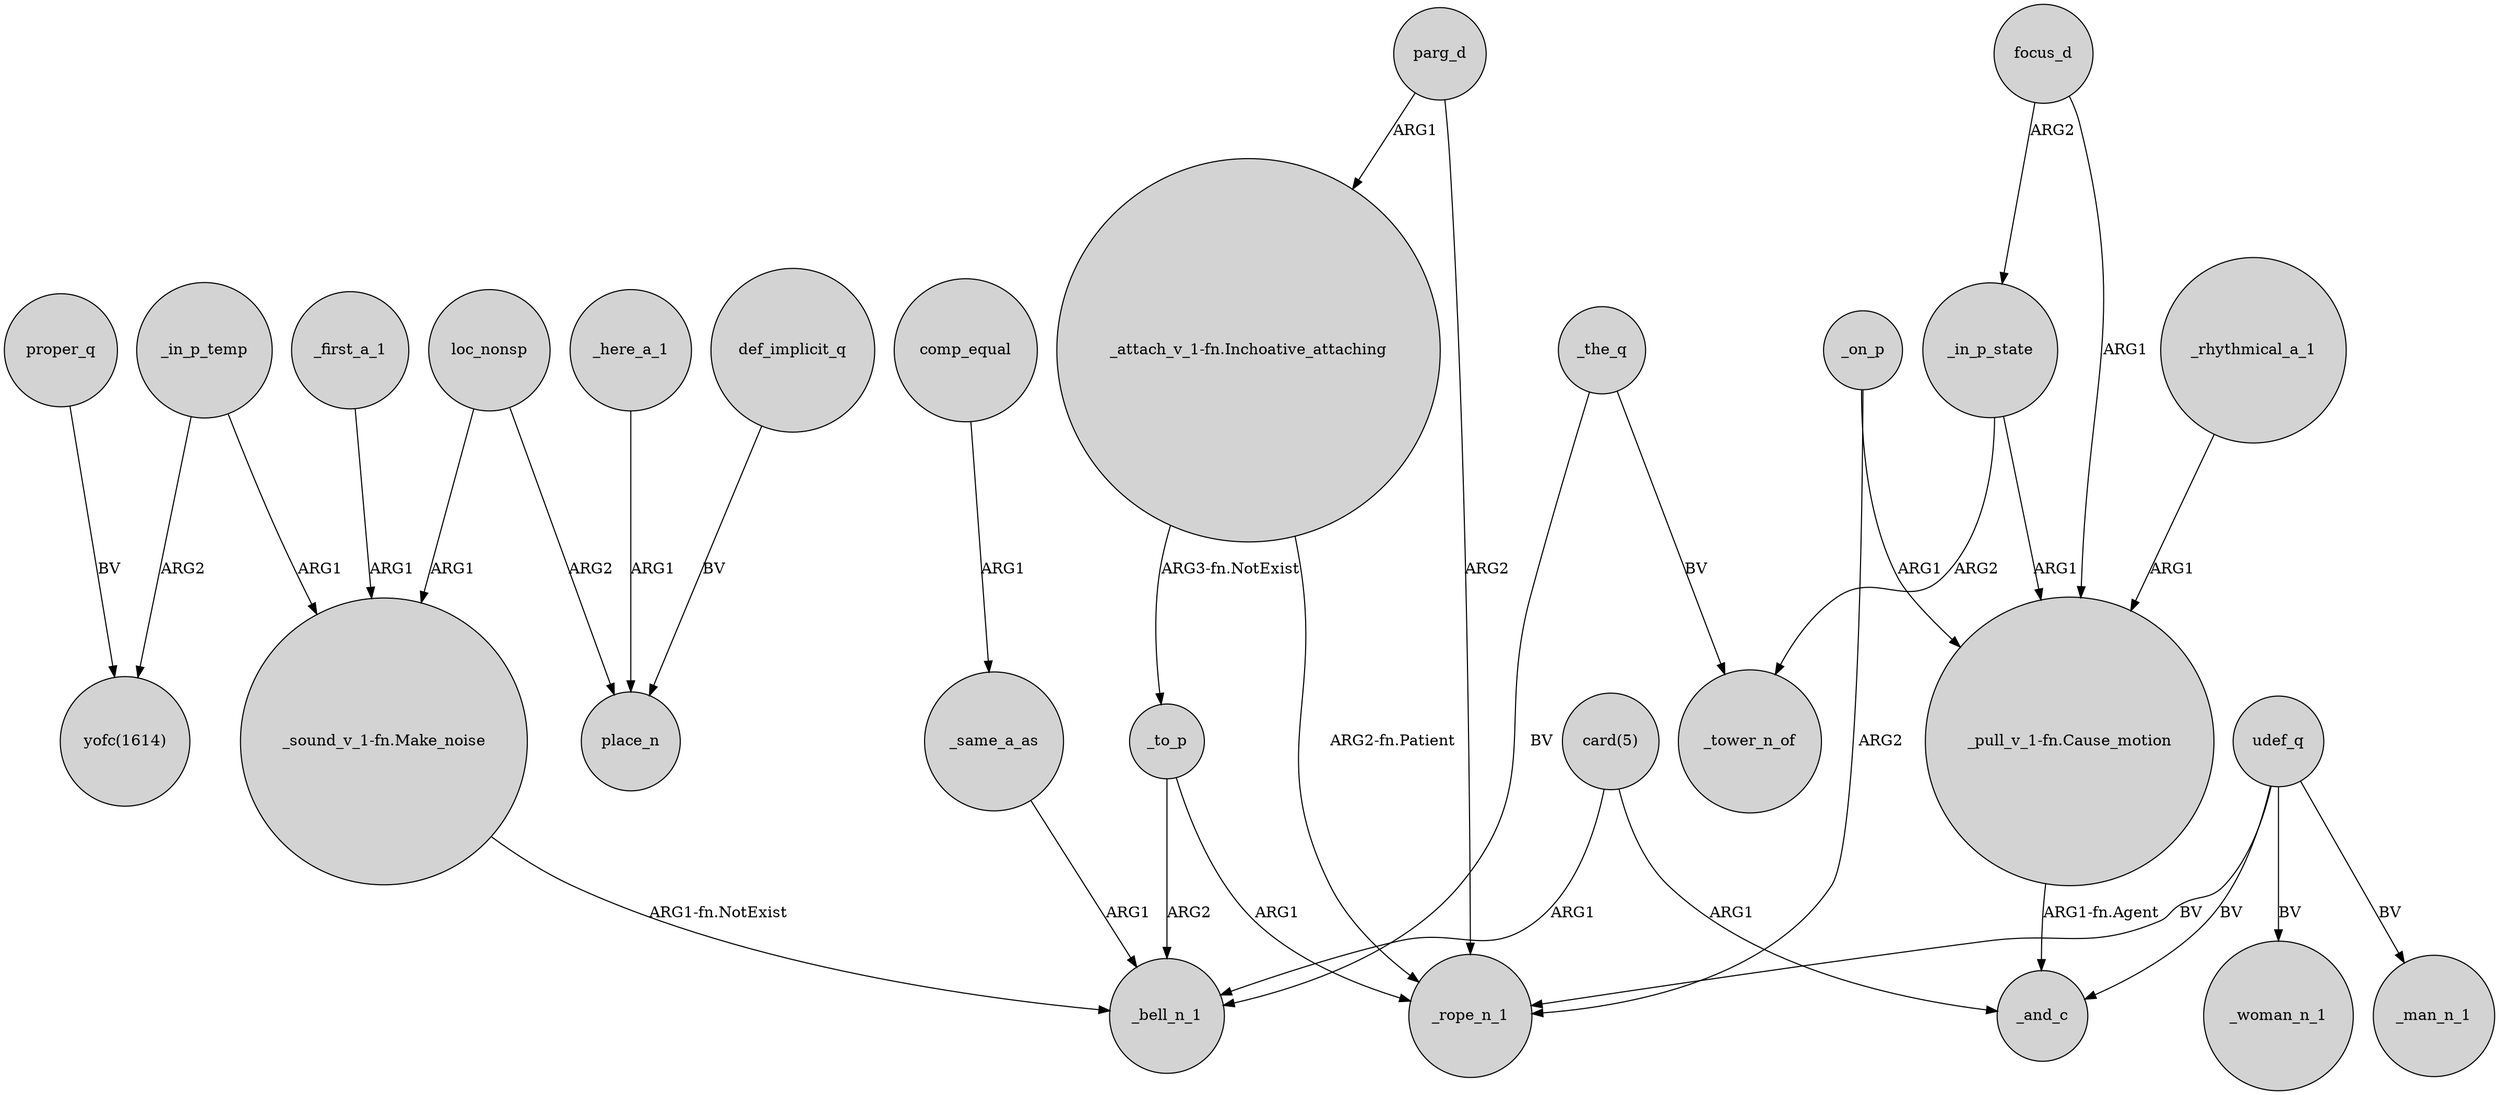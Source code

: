 digraph {
	node [shape=circle style=filled]
	_same_a_as -> _bell_n_1 [label=ARG1]
	_in_p_temp -> "yofc(1614)" [label=ARG2]
	_in_p_state -> _tower_n_of [label=ARG2]
	_here_a_1 -> place_n [label=ARG1]
	_in_p_temp -> "_sound_v_1-fn.Make_noise" [label=ARG1]
	udef_q -> _woman_n_1 [label=BV]
	"_attach_v_1-fn.Inchoative_attaching" -> _to_p [label="ARG3-fn.NotExist"]
	udef_q -> _rope_n_1 [label=BV]
	focus_d -> _in_p_state [label=ARG2]
	loc_nonsp -> "_sound_v_1-fn.Make_noise" [label=ARG1]
	_to_p -> _rope_n_1 [label=ARG1]
	_first_a_1 -> "_sound_v_1-fn.Make_noise" [label=ARG1]
	_in_p_state -> "_pull_v_1-fn.Cause_motion" [label=ARG1]
	def_implicit_q -> place_n [label=BV]
	proper_q -> "yofc(1614)" [label=BV]
	_on_p -> "_pull_v_1-fn.Cause_motion" [label=ARG1]
	"card(5)" -> _bell_n_1 [label=ARG1]
	parg_d -> "_attach_v_1-fn.Inchoative_attaching" [label=ARG1]
	"card(5)" -> _and_c [label=ARG1]
	comp_equal -> _same_a_as [label=ARG1]
	_to_p -> _bell_n_1 [label=ARG2]
	"_attach_v_1-fn.Inchoative_attaching" -> _rope_n_1 [label="ARG2-fn.Patient"]
	focus_d -> "_pull_v_1-fn.Cause_motion" [label=ARG1]
	_rhythmical_a_1 -> "_pull_v_1-fn.Cause_motion" [label=ARG1]
	udef_q -> _man_n_1 [label=BV]
	loc_nonsp -> place_n [label=ARG2]
	_the_q -> _bell_n_1 [label=BV]
	"_sound_v_1-fn.Make_noise" -> _bell_n_1 [label="ARG1-fn.NotExist"]
	udef_q -> _and_c [label=BV]
	_on_p -> _rope_n_1 [label=ARG2]
	_the_q -> _tower_n_of [label=BV]
	parg_d -> _rope_n_1 [label=ARG2]
	"_pull_v_1-fn.Cause_motion" -> _and_c [label="ARG1-fn.Agent"]
}
